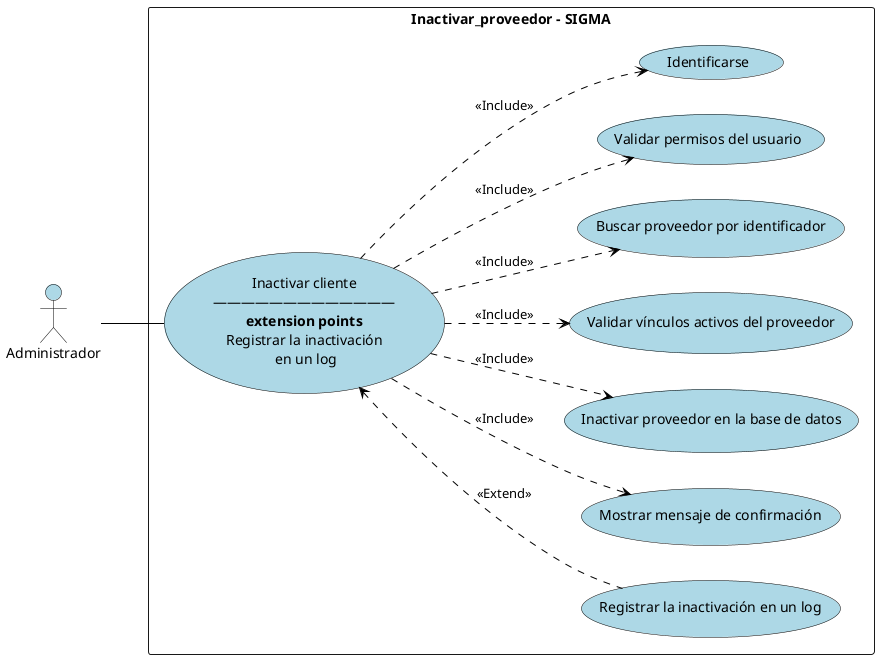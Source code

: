 @startuml InactivarProveedor
left to right direction
skinparam backgroundColor White
skinparam usecase {
    BackgroundColor #ADD8E6
    BorderColor Black
    ArrowColor Black
}

actor Administrador

skinparam actor {
    BackgroundColor #ADD8E6
    BorderColor Black
    FontColor Black
}

rectangle "Inactivar_proveedor - SIGMA" {
    usecase "Inactivar cliente\n―――――――――――――\n<b>extension points</b>\nRegistrar la inactivación\n en un log" as AU
    usecase "Registrar la inactivación en un log" as RI
    usecase "Mostrar mensaje de confirmación" as MC
    usecase "Inactivar proveedor en la base de datos" as IP
    usecase "Validar vínculos activos del proveedor" as VV
    usecase "Buscar proveedor por identificador" as BP
    usecase "Validar permisos del usuario" as VP
    usecase "Identificarse" as ID
}

Administrador -- AU

AU ..> ID : <<Include>>
AU ..> VP : <<Include>>
AU ..> BP : <<Include>>
AU ..> VV : <<Include>>
AU ..> IP : <<Include>>
AU ..> MC : <<Include>>
AU <.. RI : <<Extend>>

@enduml
